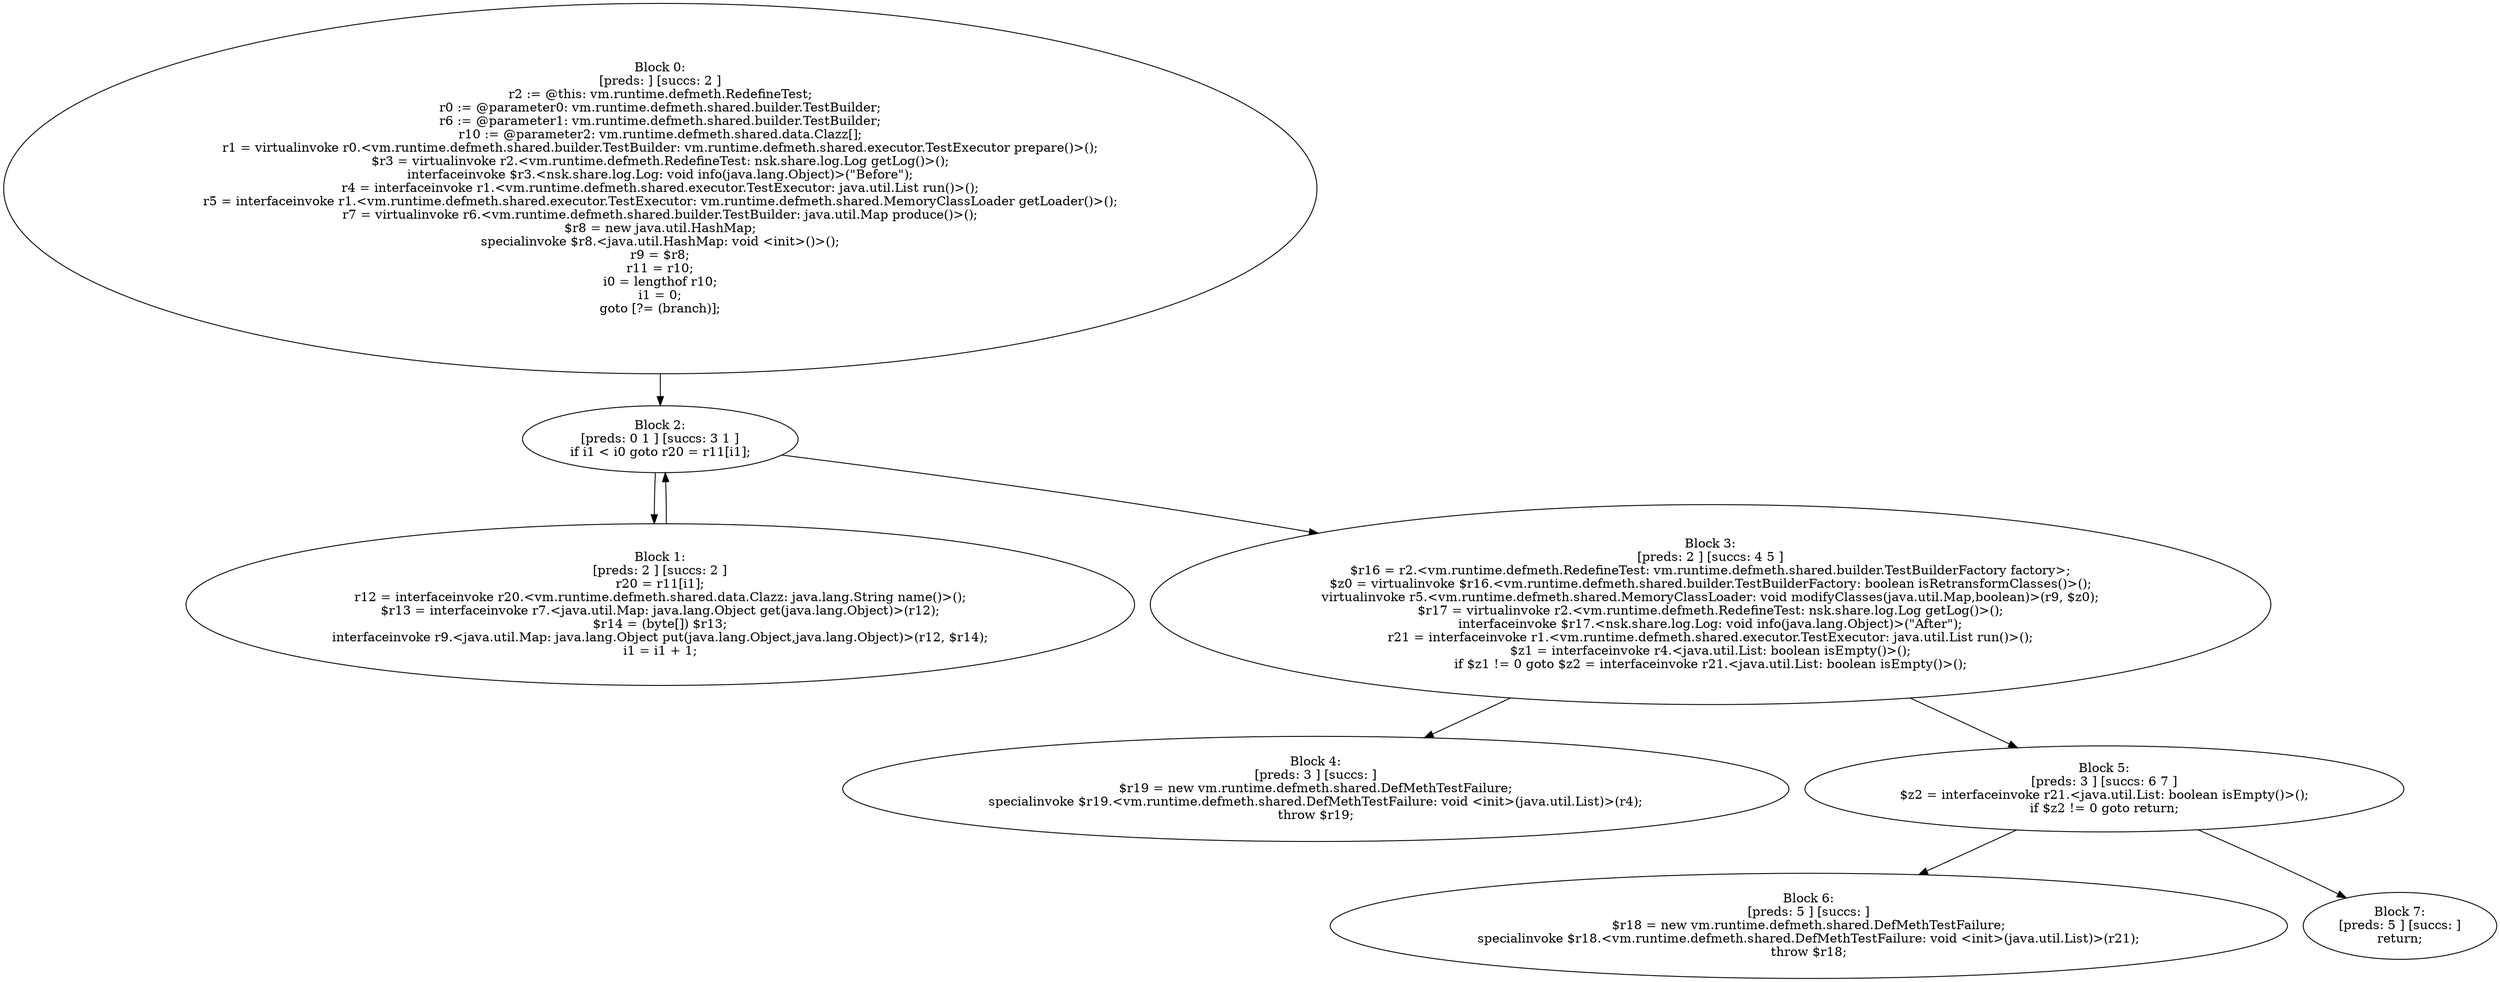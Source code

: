 digraph "unitGraph" {
    "Block 0:
[preds: ] [succs: 2 ]
r2 := @this: vm.runtime.defmeth.RedefineTest;
r0 := @parameter0: vm.runtime.defmeth.shared.builder.TestBuilder;
r6 := @parameter1: vm.runtime.defmeth.shared.builder.TestBuilder;
r10 := @parameter2: vm.runtime.defmeth.shared.data.Clazz[];
r1 = virtualinvoke r0.<vm.runtime.defmeth.shared.builder.TestBuilder: vm.runtime.defmeth.shared.executor.TestExecutor prepare()>();
$r3 = virtualinvoke r2.<vm.runtime.defmeth.RedefineTest: nsk.share.log.Log getLog()>();
interfaceinvoke $r3.<nsk.share.log.Log: void info(java.lang.Object)>(\"Before\");
r4 = interfaceinvoke r1.<vm.runtime.defmeth.shared.executor.TestExecutor: java.util.List run()>();
r5 = interfaceinvoke r1.<vm.runtime.defmeth.shared.executor.TestExecutor: vm.runtime.defmeth.shared.MemoryClassLoader getLoader()>();
r7 = virtualinvoke r6.<vm.runtime.defmeth.shared.builder.TestBuilder: java.util.Map produce()>();
$r8 = new java.util.HashMap;
specialinvoke $r8.<java.util.HashMap: void <init>()>();
r9 = $r8;
r11 = r10;
i0 = lengthof r10;
i1 = 0;
goto [?= (branch)];
"
    "Block 1:
[preds: 2 ] [succs: 2 ]
r20 = r11[i1];
r12 = interfaceinvoke r20.<vm.runtime.defmeth.shared.data.Clazz: java.lang.String name()>();
$r13 = interfaceinvoke r7.<java.util.Map: java.lang.Object get(java.lang.Object)>(r12);
$r14 = (byte[]) $r13;
interfaceinvoke r9.<java.util.Map: java.lang.Object put(java.lang.Object,java.lang.Object)>(r12, $r14);
i1 = i1 + 1;
"
    "Block 2:
[preds: 0 1 ] [succs: 3 1 ]
if i1 < i0 goto r20 = r11[i1];
"
    "Block 3:
[preds: 2 ] [succs: 4 5 ]
$r16 = r2.<vm.runtime.defmeth.RedefineTest: vm.runtime.defmeth.shared.builder.TestBuilderFactory factory>;
$z0 = virtualinvoke $r16.<vm.runtime.defmeth.shared.builder.TestBuilderFactory: boolean isRetransformClasses()>();
virtualinvoke r5.<vm.runtime.defmeth.shared.MemoryClassLoader: void modifyClasses(java.util.Map,boolean)>(r9, $z0);
$r17 = virtualinvoke r2.<vm.runtime.defmeth.RedefineTest: nsk.share.log.Log getLog()>();
interfaceinvoke $r17.<nsk.share.log.Log: void info(java.lang.Object)>(\"After\");
r21 = interfaceinvoke r1.<vm.runtime.defmeth.shared.executor.TestExecutor: java.util.List run()>();
$z1 = interfaceinvoke r4.<java.util.List: boolean isEmpty()>();
if $z1 != 0 goto $z2 = interfaceinvoke r21.<java.util.List: boolean isEmpty()>();
"
    "Block 4:
[preds: 3 ] [succs: ]
$r19 = new vm.runtime.defmeth.shared.DefMethTestFailure;
specialinvoke $r19.<vm.runtime.defmeth.shared.DefMethTestFailure: void <init>(java.util.List)>(r4);
throw $r19;
"
    "Block 5:
[preds: 3 ] [succs: 6 7 ]
$z2 = interfaceinvoke r21.<java.util.List: boolean isEmpty()>();
if $z2 != 0 goto return;
"
    "Block 6:
[preds: 5 ] [succs: ]
$r18 = new vm.runtime.defmeth.shared.DefMethTestFailure;
specialinvoke $r18.<vm.runtime.defmeth.shared.DefMethTestFailure: void <init>(java.util.List)>(r21);
throw $r18;
"
    "Block 7:
[preds: 5 ] [succs: ]
return;
"
    "Block 0:
[preds: ] [succs: 2 ]
r2 := @this: vm.runtime.defmeth.RedefineTest;
r0 := @parameter0: vm.runtime.defmeth.shared.builder.TestBuilder;
r6 := @parameter1: vm.runtime.defmeth.shared.builder.TestBuilder;
r10 := @parameter2: vm.runtime.defmeth.shared.data.Clazz[];
r1 = virtualinvoke r0.<vm.runtime.defmeth.shared.builder.TestBuilder: vm.runtime.defmeth.shared.executor.TestExecutor prepare()>();
$r3 = virtualinvoke r2.<vm.runtime.defmeth.RedefineTest: nsk.share.log.Log getLog()>();
interfaceinvoke $r3.<nsk.share.log.Log: void info(java.lang.Object)>(\"Before\");
r4 = interfaceinvoke r1.<vm.runtime.defmeth.shared.executor.TestExecutor: java.util.List run()>();
r5 = interfaceinvoke r1.<vm.runtime.defmeth.shared.executor.TestExecutor: vm.runtime.defmeth.shared.MemoryClassLoader getLoader()>();
r7 = virtualinvoke r6.<vm.runtime.defmeth.shared.builder.TestBuilder: java.util.Map produce()>();
$r8 = new java.util.HashMap;
specialinvoke $r8.<java.util.HashMap: void <init>()>();
r9 = $r8;
r11 = r10;
i0 = lengthof r10;
i1 = 0;
goto [?= (branch)];
"->"Block 2:
[preds: 0 1 ] [succs: 3 1 ]
if i1 < i0 goto r20 = r11[i1];
";
    "Block 1:
[preds: 2 ] [succs: 2 ]
r20 = r11[i1];
r12 = interfaceinvoke r20.<vm.runtime.defmeth.shared.data.Clazz: java.lang.String name()>();
$r13 = interfaceinvoke r7.<java.util.Map: java.lang.Object get(java.lang.Object)>(r12);
$r14 = (byte[]) $r13;
interfaceinvoke r9.<java.util.Map: java.lang.Object put(java.lang.Object,java.lang.Object)>(r12, $r14);
i1 = i1 + 1;
"->"Block 2:
[preds: 0 1 ] [succs: 3 1 ]
if i1 < i0 goto r20 = r11[i1];
";
    "Block 2:
[preds: 0 1 ] [succs: 3 1 ]
if i1 < i0 goto r20 = r11[i1];
"->"Block 3:
[preds: 2 ] [succs: 4 5 ]
$r16 = r2.<vm.runtime.defmeth.RedefineTest: vm.runtime.defmeth.shared.builder.TestBuilderFactory factory>;
$z0 = virtualinvoke $r16.<vm.runtime.defmeth.shared.builder.TestBuilderFactory: boolean isRetransformClasses()>();
virtualinvoke r5.<vm.runtime.defmeth.shared.MemoryClassLoader: void modifyClasses(java.util.Map,boolean)>(r9, $z0);
$r17 = virtualinvoke r2.<vm.runtime.defmeth.RedefineTest: nsk.share.log.Log getLog()>();
interfaceinvoke $r17.<nsk.share.log.Log: void info(java.lang.Object)>(\"After\");
r21 = interfaceinvoke r1.<vm.runtime.defmeth.shared.executor.TestExecutor: java.util.List run()>();
$z1 = interfaceinvoke r4.<java.util.List: boolean isEmpty()>();
if $z1 != 0 goto $z2 = interfaceinvoke r21.<java.util.List: boolean isEmpty()>();
";
    "Block 2:
[preds: 0 1 ] [succs: 3 1 ]
if i1 < i0 goto r20 = r11[i1];
"->"Block 1:
[preds: 2 ] [succs: 2 ]
r20 = r11[i1];
r12 = interfaceinvoke r20.<vm.runtime.defmeth.shared.data.Clazz: java.lang.String name()>();
$r13 = interfaceinvoke r7.<java.util.Map: java.lang.Object get(java.lang.Object)>(r12);
$r14 = (byte[]) $r13;
interfaceinvoke r9.<java.util.Map: java.lang.Object put(java.lang.Object,java.lang.Object)>(r12, $r14);
i1 = i1 + 1;
";
    "Block 3:
[preds: 2 ] [succs: 4 5 ]
$r16 = r2.<vm.runtime.defmeth.RedefineTest: vm.runtime.defmeth.shared.builder.TestBuilderFactory factory>;
$z0 = virtualinvoke $r16.<vm.runtime.defmeth.shared.builder.TestBuilderFactory: boolean isRetransformClasses()>();
virtualinvoke r5.<vm.runtime.defmeth.shared.MemoryClassLoader: void modifyClasses(java.util.Map,boolean)>(r9, $z0);
$r17 = virtualinvoke r2.<vm.runtime.defmeth.RedefineTest: nsk.share.log.Log getLog()>();
interfaceinvoke $r17.<nsk.share.log.Log: void info(java.lang.Object)>(\"After\");
r21 = interfaceinvoke r1.<vm.runtime.defmeth.shared.executor.TestExecutor: java.util.List run()>();
$z1 = interfaceinvoke r4.<java.util.List: boolean isEmpty()>();
if $z1 != 0 goto $z2 = interfaceinvoke r21.<java.util.List: boolean isEmpty()>();
"->"Block 4:
[preds: 3 ] [succs: ]
$r19 = new vm.runtime.defmeth.shared.DefMethTestFailure;
specialinvoke $r19.<vm.runtime.defmeth.shared.DefMethTestFailure: void <init>(java.util.List)>(r4);
throw $r19;
";
    "Block 3:
[preds: 2 ] [succs: 4 5 ]
$r16 = r2.<vm.runtime.defmeth.RedefineTest: vm.runtime.defmeth.shared.builder.TestBuilderFactory factory>;
$z0 = virtualinvoke $r16.<vm.runtime.defmeth.shared.builder.TestBuilderFactory: boolean isRetransformClasses()>();
virtualinvoke r5.<vm.runtime.defmeth.shared.MemoryClassLoader: void modifyClasses(java.util.Map,boolean)>(r9, $z0);
$r17 = virtualinvoke r2.<vm.runtime.defmeth.RedefineTest: nsk.share.log.Log getLog()>();
interfaceinvoke $r17.<nsk.share.log.Log: void info(java.lang.Object)>(\"After\");
r21 = interfaceinvoke r1.<vm.runtime.defmeth.shared.executor.TestExecutor: java.util.List run()>();
$z1 = interfaceinvoke r4.<java.util.List: boolean isEmpty()>();
if $z1 != 0 goto $z2 = interfaceinvoke r21.<java.util.List: boolean isEmpty()>();
"->"Block 5:
[preds: 3 ] [succs: 6 7 ]
$z2 = interfaceinvoke r21.<java.util.List: boolean isEmpty()>();
if $z2 != 0 goto return;
";
    "Block 5:
[preds: 3 ] [succs: 6 7 ]
$z2 = interfaceinvoke r21.<java.util.List: boolean isEmpty()>();
if $z2 != 0 goto return;
"->"Block 6:
[preds: 5 ] [succs: ]
$r18 = new vm.runtime.defmeth.shared.DefMethTestFailure;
specialinvoke $r18.<vm.runtime.defmeth.shared.DefMethTestFailure: void <init>(java.util.List)>(r21);
throw $r18;
";
    "Block 5:
[preds: 3 ] [succs: 6 7 ]
$z2 = interfaceinvoke r21.<java.util.List: boolean isEmpty()>();
if $z2 != 0 goto return;
"->"Block 7:
[preds: 5 ] [succs: ]
return;
";
}
